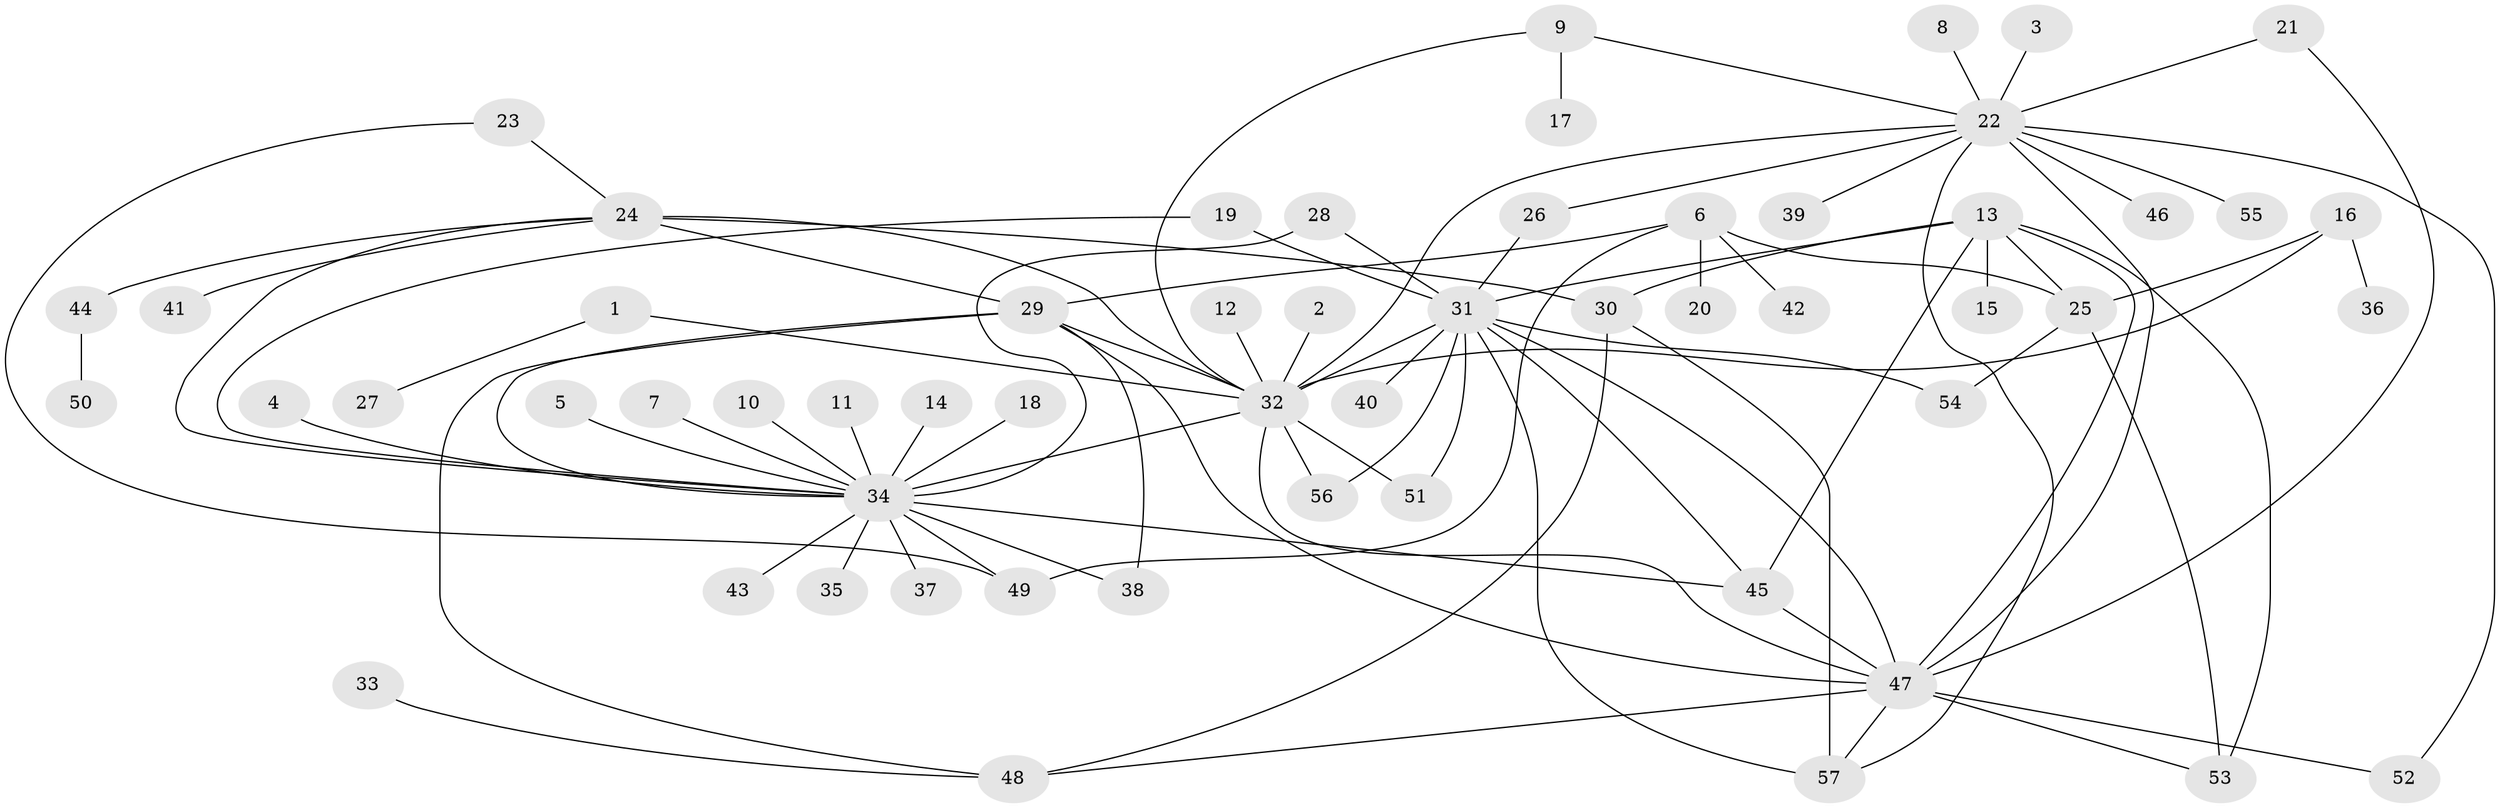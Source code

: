 // original degree distribution, {11: 0.008771929824561403, 21: 0.008771929824561403, 5: 0.043859649122807015, 4: 0.06140350877192982, 17: 0.008771929824561403, 1: 0.5087719298245614, 15: 0.017543859649122806, 2: 0.20175438596491227, 3: 0.10526315789473684, 7: 0.02631578947368421, 9: 0.008771929824561403}
// Generated by graph-tools (version 1.1) at 2025/01/03/09/25 03:01:43]
// undirected, 57 vertices, 88 edges
graph export_dot {
graph [start="1"]
  node [color=gray90,style=filled];
  1;
  2;
  3;
  4;
  5;
  6;
  7;
  8;
  9;
  10;
  11;
  12;
  13;
  14;
  15;
  16;
  17;
  18;
  19;
  20;
  21;
  22;
  23;
  24;
  25;
  26;
  27;
  28;
  29;
  30;
  31;
  32;
  33;
  34;
  35;
  36;
  37;
  38;
  39;
  40;
  41;
  42;
  43;
  44;
  45;
  46;
  47;
  48;
  49;
  50;
  51;
  52;
  53;
  54;
  55;
  56;
  57;
  1 -- 27 [weight=1.0];
  1 -- 32 [weight=1.0];
  2 -- 32 [weight=1.0];
  3 -- 22 [weight=1.0];
  4 -- 34 [weight=1.0];
  5 -- 34 [weight=1.0];
  6 -- 20 [weight=1.0];
  6 -- 25 [weight=1.0];
  6 -- 29 [weight=1.0];
  6 -- 42 [weight=1.0];
  6 -- 49 [weight=1.0];
  7 -- 34 [weight=1.0];
  8 -- 22 [weight=1.0];
  9 -- 17 [weight=1.0];
  9 -- 22 [weight=1.0];
  9 -- 32 [weight=1.0];
  10 -- 34 [weight=1.0];
  11 -- 34 [weight=1.0];
  12 -- 32 [weight=1.0];
  13 -- 15 [weight=1.0];
  13 -- 25 [weight=1.0];
  13 -- 30 [weight=1.0];
  13 -- 31 [weight=1.0];
  13 -- 45 [weight=1.0];
  13 -- 47 [weight=1.0];
  13 -- 53 [weight=1.0];
  14 -- 34 [weight=1.0];
  16 -- 25 [weight=1.0];
  16 -- 32 [weight=1.0];
  16 -- 36 [weight=1.0];
  18 -- 34 [weight=1.0];
  19 -- 31 [weight=1.0];
  19 -- 34 [weight=1.0];
  21 -- 22 [weight=1.0];
  21 -- 47 [weight=1.0];
  22 -- 26 [weight=1.0];
  22 -- 32 [weight=1.0];
  22 -- 39 [weight=1.0];
  22 -- 46 [weight=1.0];
  22 -- 47 [weight=1.0];
  22 -- 52 [weight=1.0];
  22 -- 55 [weight=1.0];
  22 -- 57 [weight=1.0];
  23 -- 24 [weight=1.0];
  23 -- 49 [weight=1.0];
  24 -- 29 [weight=1.0];
  24 -- 30 [weight=2.0];
  24 -- 32 [weight=1.0];
  24 -- 34 [weight=1.0];
  24 -- 41 [weight=1.0];
  24 -- 44 [weight=1.0];
  25 -- 53 [weight=1.0];
  25 -- 54 [weight=1.0];
  26 -- 31 [weight=1.0];
  28 -- 31 [weight=1.0];
  28 -- 34 [weight=1.0];
  29 -- 32 [weight=1.0];
  29 -- 34 [weight=1.0];
  29 -- 38 [weight=1.0];
  29 -- 47 [weight=1.0];
  29 -- 48 [weight=1.0];
  30 -- 48 [weight=1.0];
  30 -- 57 [weight=1.0];
  31 -- 32 [weight=1.0];
  31 -- 40 [weight=1.0];
  31 -- 45 [weight=1.0];
  31 -- 47 [weight=1.0];
  31 -- 51 [weight=1.0];
  31 -- 54 [weight=1.0];
  31 -- 56 [weight=1.0];
  31 -- 57 [weight=2.0];
  32 -- 34 [weight=1.0];
  32 -- 47 [weight=1.0];
  32 -- 51 [weight=1.0];
  32 -- 56 [weight=1.0];
  33 -- 48 [weight=1.0];
  34 -- 35 [weight=1.0];
  34 -- 37 [weight=1.0];
  34 -- 38 [weight=1.0];
  34 -- 43 [weight=1.0];
  34 -- 45 [weight=3.0];
  34 -- 49 [weight=1.0];
  44 -- 50 [weight=1.0];
  45 -- 47 [weight=1.0];
  47 -- 48 [weight=1.0];
  47 -- 52 [weight=1.0];
  47 -- 53 [weight=1.0];
  47 -- 57 [weight=1.0];
}
